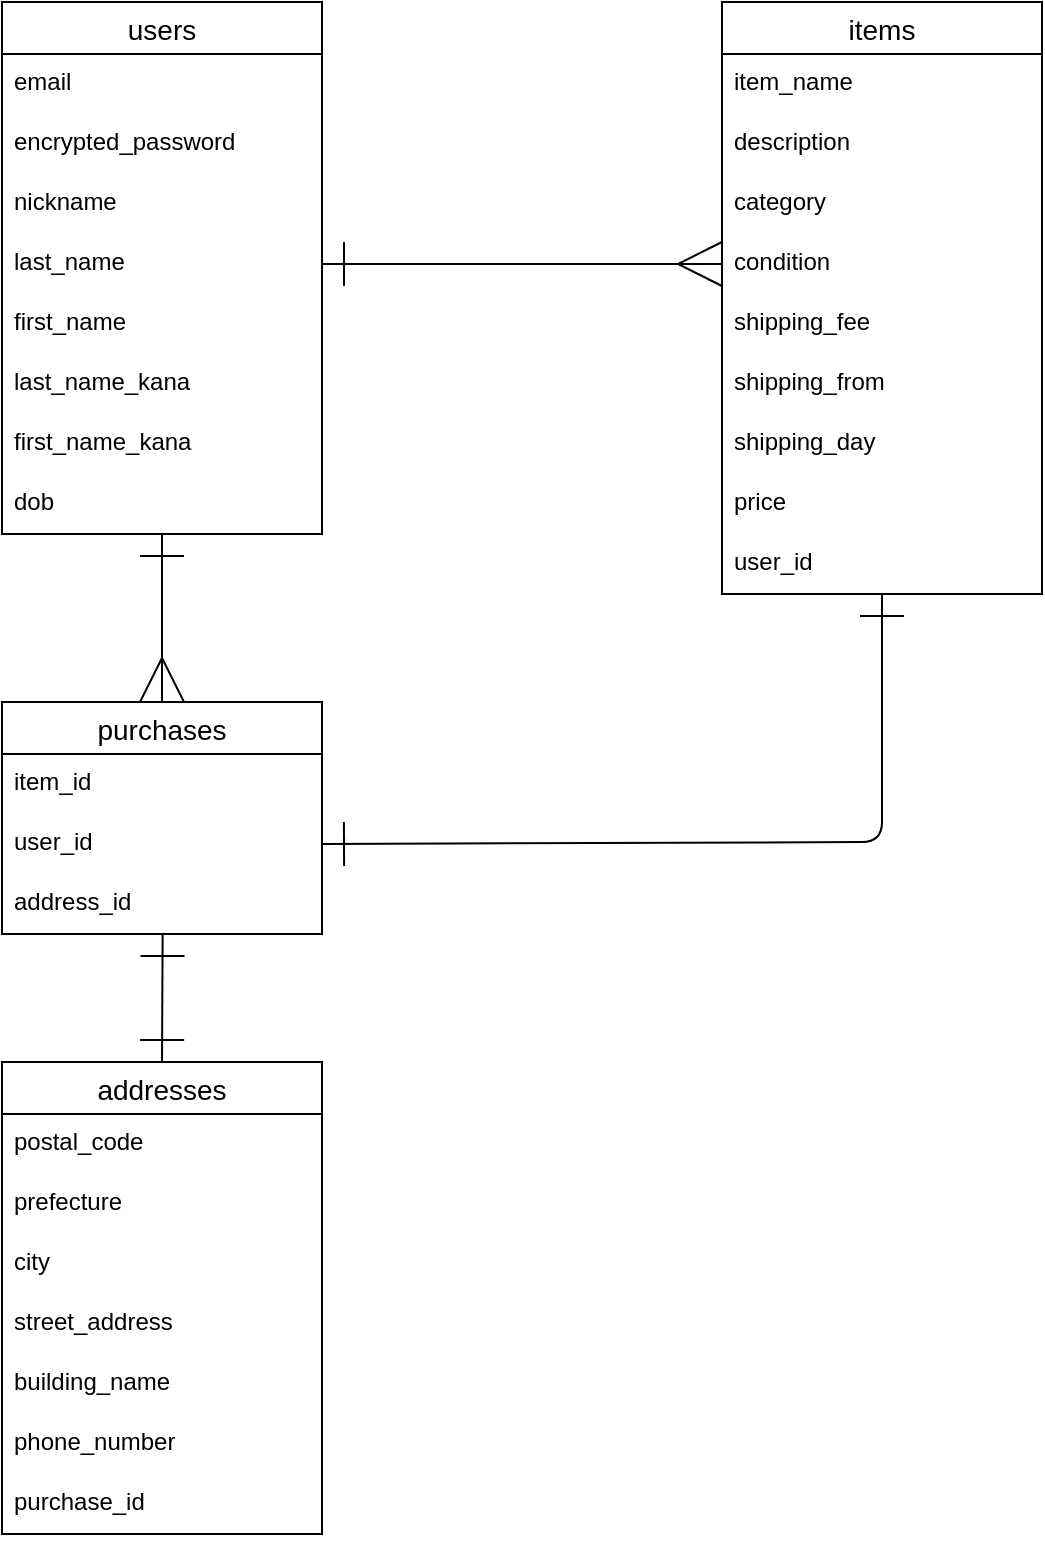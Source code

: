 <mxfile>
    <diagram id="wMYvCOfCXZha7O9BkqZ7" name="ページ1">
        <mxGraphModel dx="1074" dy="972" grid="1" gridSize="10" guides="1" tooltips="1" connect="1" arrows="1" fold="1" page="1" pageScale="1" pageWidth="827" pageHeight="1169" math="0" shadow="0">
            <root>
                <mxCell id="0"/>
                <mxCell id="1" parent="0"/>
                <mxCell id="62" value="users" style="swimlane;fontStyle=0;childLayout=stackLayout;horizontal=1;startSize=26;horizontalStack=0;resizeParent=1;resizeParentMax=0;resizeLast=0;collapsible=1;marginBottom=0;align=center;fontSize=14;" parent="1" vertex="1">
                    <mxGeometry x="160" y="160" width="160" height="266" as="geometry">
                        <mxRectangle x="80" y="330" width="70" height="30" as="alternateBounds"/>
                    </mxGeometry>
                </mxCell>
                <mxCell id="63" value="email" style="text;strokeColor=none;fillColor=none;spacingLeft=4;spacingRight=4;overflow=hidden;rotatable=0;points=[[0,0.5],[1,0.5]];portConstraint=eastwest;fontSize=12;" parent="62" vertex="1">
                    <mxGeometry y="26" width="160" height="30" as="geometry"/>
                </mxCell>
                <mxCell id="64" value="encrypted_password" style="text;strokeColor=none;fillColor=none;spacingLeft=4;spacingRight=4;overflow=hidden;rotatable=0;points=[[0,0.5],[1,0.5]];portConstraint=eastwest;fontSize=12;" parent="62" vertex="1">
                    <mxGeometry y="56" width="160" height="30" as="geometry"/>
                </mxCell>
                <mxCell id="65" value="nickname" style="text;strokeColor=none;fillColor=none;spacingLeft=4;spacingRight=4;overflow=hidden;rotatable=0;points=[[0,0.5],[1,0.5]];portConstraint=eastwest;fontSize=12;" parent="62" vertex="1">
                    <mxGeometry y="86" width="160" height="30" as="geometry"/>
                </mxCell>
                <mxCell id="75" value="last_name" style="text;strokeColor=none;fillColor=none;spacingLeft=4;spacingRight=4;overflow=hidden;rotatable=0;points=[[0,0.5],[1,0.5]];portConstraint=eastwest;fontSize=12;" parent="62" vertex="1">
                    <mxGeometry y="116" width="160" height="30" as="geometry"/>
                </mxCell>
                <mxCell id="77" value="first_name" style="text;strokeColor=none;fillColor=none;spacingLeft=4;spacingRight=4;overflow=hidden;rotatable=0;points=[[0,0.5],[1,0.5]];portConstraint=eastwest;fontSize=12;" parent="62" vertex="1">
                    <mxGeometry y="146" width="160" height="30" as="geometry"/>
                </mxCell>
                <mxCell id="78" value="last_name_kana" style="text;strokeColor=none;fillColor=none;spacingLeft=4;spacingRight=4;overflow=hidden;rotatable=0;points=[[0,0.5],[1,0.5]];portConstraint=eastwest;fontSize=12;" parent="62" vertex="1">
                    <mxGeometry y="176" width="160" height="30" as="geometry"/>
                </mxCell>
                <mxCell id="76" value="first_name_kana" style="text;strokeColor=none;fillColor=none;spacingLeft=4;spacingRight=4;overflow=hidden;rotatable=0;points=[[0,0.5],[1,0.5]];portConstraint=eastwest;fontSize=12;" parent="62" vertex="1">
                    <mxGeometry y="206" width="160" height="30" as="geometry"/>
                </mxCell>
                <mxCell id="79" value="dob" style="text;strokeColor=none;fillColor=none;spacingLeft=4;spacingRight=4;overflow=hidden;rotatable=0;points=[[0,0.5],[1,0.5]];portConstraint=eastwest;fontSize=12;" parent="62" vertex="1">
                    <mxGeometry y="236" width="160" height="30" as="geometry"/>
                </mxCell>
                <mxCell id="66" value="items" style="swimlane;fontStyle=0;childLayout=stackLayout;horizontal=1;startSize=26;horizontalStack=0;resizeParent=1;resizeParentMax=0;resizeLast=0;collapsible=1;marginBottom=0;align=center;fontSize=14;" parent="1" vertex="1">
                    <mxGeometry x="520" y="160" width="160" height="296" as="geometry"/>
                </mxCell>
                <mxCell id="68" value="item_name" style="text;strokeColor=none;fillColor=none;spacingLeft=4;spacingRight=4;overflow=hidden;rotatable=0;points=[[0,0.5],[1,0.5]];portConstraint=eastwest;fontSize=12;" parent="66" vertex="1">
                    <mxGeometry y="26" width="160" height="30" as="geometry"/>
                </mxCell>
                <mxCell id="69" value="description" style="text;strokeColor=none;fillColor=none;spacingLeft=4;spacingRight=4;overflow=hidden;rotatable=0;points=[[0,0.5],[1,0.5]];portConstraint=eastwest;fontSize=12;" parent="66" vertex="1">
                    <mxGeometry y="56" width="160" height="30" as="geometry"/>
                </mxCell>
                <mxCell id="80" value="category" style="text;strokeColor=none;fillColor=none;spacingLeft=4;spacingRight=4;overflow=hidden;rotatable=0;points=[[0,0.5],[1,0.5]];portConstraint=eastwest;fontSize=12;" parent="66" vertex="1">
                    <mxGeometry y="86" width="160" height="30" as="geometry"/>
                </mxCell>
                <mxCell id="81" value="condition" style="text;strokeColor=none;fillColor=none;spacingLeft=4;spacingRight=4;overflow=hidden;rotatable=0;points=[[0,0.5],[1,0.5]];portConstraint=eastwest;fontSize=12;" parent="66" vertex="1">
                    <mxGeometry y="116" width="160" height="30" as="geometry"/>
                </mxCell>
                <mxCell id="83" value="shipping_fee" style="text;strokeColor=none;fillColor=none;spacingLeft=4;spacingRight=4;overflow=hidden;rotatable=0;points=[[0,0.5],[1,0.5]];portConstraint=eastwest;fontSize=12;" parent="66" vertex="1">
                    <mxGeometry y="146" width="160" height="30" as="geometry"/>
                </mxCell>
                <mxCell id="82" value="shipping_from" style="text;strokeColor=none;fillColor=none;spacingLeft=4;spacingRight=4;overflow=hidden;rotatable=0;points=[[0,0.5],[1,0.5]];portConstraint=eastwest;fontSize=12;" parent="66" vertex="1">
                    <mxGeometry y="176" width="160" height="30" as="geometry"/>
                </mxCell>
                <mxCell id="84" value="shipping_day" style="text;strokeColor=none;fillColor=none;spacingLeft=4;spacingRight=4;overflow=hidden;rotatable=0;points=[[0,0.5],[1,0.5]];portConstraint=eastwest;fontSize=12;" parent="66" vertex="1">
                    <mxGeometry y="206" width="160" height="30" as="geometry"/>
                </mxCell>
                <mxCell id="85" value="price" style="text;strokeColor=none;fillColor=none;spacingLeft=4;spacingRight=4;overflow=hidden;rotatable=0;points=[[0,0.5],[1,0.5]];portConstraint=eastwest;fontSize=12;" parent="66" vertex="1">
                    <mxGeometry y="236" width="160" height="30" as="geometry"/>
                </mxCell>
                <mxCell id="96" value="user_id" style="text;strokeColor=none;fillColor=none;spacingLeft=4;spacingRight=4;overflow=hidden;rotatable=0;points=[[0,0.5],[1,0.5]];portConstraint=eastwest;fontSize=12;" vertex="1" parent="66">
                    <mxGeometry y="266" width="160" height="30" as="geometry"/>
                </mxCell>
                <mxCell id="70" value="purchases" style="swimlane;fontStyle=0;childLayout=stackLayout;horizontal=1;startSize=26;horizontalStack=0;resizeParent=1;resizeParentMax=0;resizeLast=0;collapsible=1;marginBottom=0;align=center;fontSize=14;" parent="1" vertex="1">
                    <mxGeometry x="160" y="510" width="160" height="116" as="geometry"/>
                </mxCell>
                <mxCell id="72" value="item_id" style="text;strokeColor=none;fillColor=none;spacingLeft=4;spacingRight=4;overflow=hidden;rotatable=0;points=[[0,0.5],[1,0.5]];portConstraint=eastwest;fontSize=12;" parent="70" vertex="1">
                    <mxGeometry y="26" width="160" height="30" as="geometry"/>
                </mxCell>
                <mxCell id="73" value="user_id" style="text;strokeColor=none;fillColor=none;spacingLeft=4;spacingRight=4;overflow=hidden;rotatable=0;points=[[0,0.5],[1,0.5]];portConstraint=eastwest;fontSize=12;" parent="70" vertex="1">
                    <mxGeometry y="56" width="160" height="30" as="geometry"/>
                </mxCell>
                <mxCell id="87" value="address_id" style="text;strokeColor=none;fillColor=none;spacingLeft=4;spacingRight=4;overflow=hidden;rotatable=0;points=[[0,0.5],[1,0.5]];portConstraint=eastwest;fontSize=12;" parent="70" vertex="1">
                    <mxGeometry y="86" width="160" height="30" as="geometry"/>
                </mxCell>
                <mxCell id="92" style="edgeStyle=none;html=1;exitX=1;exitY=0.5;exitDx=0;exitDy=0;startArrow=ERone;startFill=0;endArrow=ERmany;endFill=0;endSize=20;startSize=20;entryX=0;entryY=0.5;entryDx=0;entryDy=0;" parent="1" source="75" target="81" edge="1">
                    <mxGeometry relative="1" as="geometry">
                        <mxPoint x="520" y="261" as="targetPoint"/>
                    </mxGeometry>
                </mxCell>
                <mxCell id="93" style="edgeStyle=none;jumpSize=12;html=1;exitX=1;exitY=0.5;exitDx=0;exitDy=0;startArrow=ERone;startFill=0;endArrow=ERone;endFill=0;startSize=20;endSize=20;targetPerimeterSpacing=0;" parent="1" source="73" target="66" edge="1">
                    <mxGeometry relative="1" as="geometry">
                        <Array as="points">
                            <mxPoint x="600" y="580"/>
                        </Array>
                    </mxGeometry>
                </mxCell>
                <mxCell id="94" style="edgeStyle=none;jumpSize=12;html=1;entryX=0.5;entryY=0;entryDx=0;entryDy=0;startArrow=ERone;startFill=0;endArrow=ERmany;endFill=0;startSize=20;endSize=20;targetPerimeterSpacing=0;" parent="1" source="79" target="70" edge="1">
                    <mxGeometry relative="1" as="geometry"/>
                </mxCell>
                <mxCell id="101" value="addresses" style="swimlane;fontStyle=0;childLayout=stackLayout;horizontal=1;startSize=26;horizontalStack=0;resizeParent=1;resizeParentMax=0;resizeLast=0;collapsible=1;marginBottom=0;align=center;fontSize=14;" vertex="1" parent="1">
                    <mxGeometry x="160" y="690" width="160" height="236" as="geometry"/>
                </mxCell>
                <mxCell id="102" value="postal_code" style="text;strokeColor=none;fillColor=none;spacingLeft=4;spacingRight=4;overflow=hidden;rotatable=0;points=[[0,0.5],[1,0.5]];portConstraint=eastwest;fontSize=12;" vertex="1" parent="101">
                    <mxGeometry y="26" width="160" height="30" as="geometry"/>
                </mxCell>
                <mxCell id="103" value="prefecture" style="text;strokeColor=none;fillColor=none;spacingLeft=4;spacingRight=4;overflow=hidden;rotatable=0;points=[[0,0.5],[1,0.5]];portConstraint=eastwest;fontSize=12;" vertex="1" parent="101">
                    <mxGeometry y="56" width="160" height="30" as="geometry"/>
                </mxCell>
                <mxCell id="104" value="city" style="text;strokeColor=none;fillColor=none;spacingLeft=4;spacingRight=4;overflow=hidden;rotatable=0;points=[[0,0.5],[1,0.5]];portConstraint=eastwest;fontSize=12;" vertex="1" parent="101">
                    <mxGeometry y="86" width="160" height="30" as="geometry"/>
                </mxCell>
                <mxCell id="105" value="street_address" style="text;strokeColor=none;fillColor=none;spacingLeft=4;spacingRight=4;overflow=hidden;rotatable=0;points=[[0,0.5],[1,0.5]];portConstraint=eastwest;fontSize=12;" vertex="1" parent="101">
                    <mxGeometry y="116" width="160" height="30" as="geometry"/>
                </mxCell>
                <mxCell id="106" value="building_name" style="text;strokeColor=none;fillColor=none;spacingLeft=4;spacingRight=4;overflow=hidden;rotatable=0;points=[[0,0.5],[1,0.5]];portConstraint=eastwest;fontSize=12;" vertex="1" parent="101">
                    <mxGeometry y="146" width="160" height="30" as="geometry"/>
                </mxCell>
                <mxCell id="107" value="phone_number" style="text;strokeColor=none;fillColor=none;spacingLeft=4;spacingRight=4;overflow=hidden;rotatable=0;points=[[0,0.5],[1,0.5]];portConstraint=eastwest;fontSize=12;" vertex="1" parent="101">
                    <mxGeometry y="176" width="160" height="30" as="geometry"/>
                </mxCell>
                <mxCell id="109" value="purchase_id" style="text;strokeColor=none;fillColor=none;spacingLeft=4;spacingRight=4;overflow=hidden;rotatable=0;points=[[0,0.5],[1,0.5]];portConstraint=eastwest;fontSize=12;" vertex="1" parent="101">
                    <mxGeometry y="206" width="160" height="30" as="geometry"/>
                </mxCell>
                <mxCell id="110" style="edgeStyle=none;html=1;exitX=0.502;exitY=1;exitDx=0;exitDy=0;entryX=0.5;entryY=0;entryDx=0;entryDy=0;startArrow=ERone;startFill=0;endArrow=ERone;endFill=0;endSize=20;startSize=20;exitPerimeter=0;" edge="1" parent="1" source="87" target="101">
                    <mxGeometry relative="1" as="geometry">
                        <mxPoint x="320" y="737" as="sourcePoint"/>
                    </mxGeometry>
                </mxCell>
            </root>
        </mxGraphModel>
    </diagram>
</mxfile>